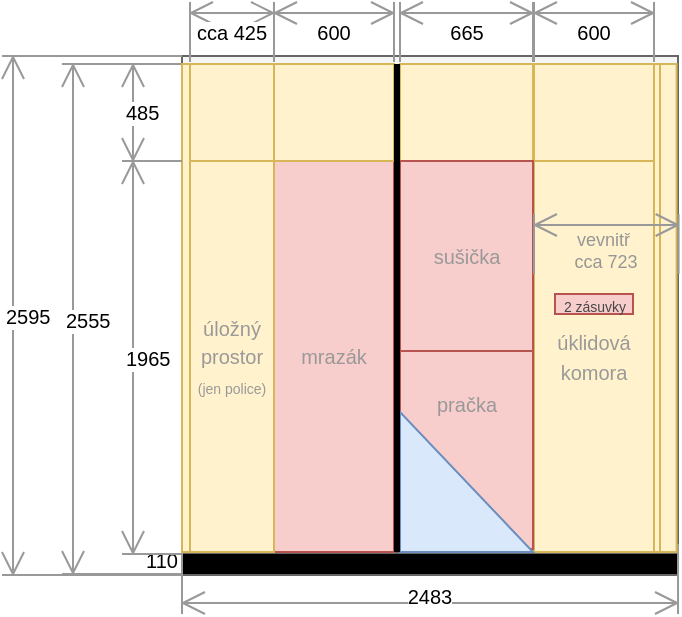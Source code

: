 <mxfile version="20.3.0" type="device" pages="3"><diagram id="vtQquzI4iVmjjQQ1tL-T" name="Page-1"><mxGraphModel dx="670" dy="401" grid="1" gridSize="10" guides="1" tooltips="1" connect="1" arrows="1" fold="1" page="1" pageScale="1" pageWidth="1600" pageHeight="900" math="0" shadow="0"><root><mxCell id="0"/><mxCell id="1" parent="0"/><mxCell id="thXdoWXULZ0o-IUbp3jS-1" value="" style="rounded=0;whiteSpace=wrap;html=1;fillColor=#f5f5f5;fontColor=#333333;strokeColor=#666666;" parent="1" vertex="1"><mxGeometry x="360" y="331" width="248" height="258" as="geometry"/></mxCell><mxCell id="thXdoWXULZ0o-IUbp3jS-2" value="" style="rounded=0;whiteSpace=wrap;html=1;fillColor=#000000;fontColor=#333333;strokeColor=#666666;" parent="1" vertex="1"><mxGeometry x="360" y="579.5" width="248" height="11" as="geometry"/></mxCell><mxCell id="thXdoWXULZ0o-IUbp3jS-4" value="&lt;font style=&quot;font-size: 10px;&quot;&gt;mrazák&lt;/font&gt;" style="rounded=0;whiteSpace=wrap;html=1;fillColor=#f8cecc;strokeColor=#b85450;fontColor=#999999;" parent="1" vertex="1"><mxGeometry x="406" y="383" width="60" height="196" as="geometry"/></mxCell><mxCell id="thXdoWXULZ0o-IUbp3jS-5" value="110" style="shape=dimension;direction=south;whiteSpace=wrap;html=1;align=right;points=[];verticalAlign=middle;labelBackgroundColor=#ffffff;strokeColor=none;fontSize=10;" parent="1" vertex="1"><mxGeometry x="320" y="575" width="40" height="15" as="geometry"/></mxCell><mxCell id="thXdoWXULZ0o-IUbp3jS-9" value="485" style="shape=dimension;direction=south;whiteSpace=wrap;html=1;align=left;points=[];verticalAlign=middle;labelBackgroundColor=#ffffff;strokeColor=#999999;fontSize=10;" parent="1" vertex="1"><mxGeometry x="330" y="335" width="30" height="48.5" as="geometry"/></mxCell><mxCell id="thXdoWXULZ0o-IUbp3jS-20" value="" style="rounded=0;whiteSpace=wrap;html=1;fillColor=#fff2cc;strokeColor=#d6b656;" parent="1" vertex="1"><mxGeometry x="469" y="335" width="66.5" height="48.5" as="geometry"/></mxCell><mxCell id="thXdoWXULZ0o-IUbp3jS-23" value="&lt;font style=&quot;font-size: 10px;&quot;&gt;úklidová&lt;br&gt;komora&lt;/font&gt;" style="rounded=0;whiteSpace=wrap;html=1;fillColor=#fff2cc;strokeColor=#d6b656;fontColor=#999999;" parent="1" vertex="1"><mxGeometry x="536" y="383" width="60" height="196" as="geometry"/></mxCell><mxCell id="thXdoWXULZ0o-IUbp3jS-25" value="" style="rounded=0;whiteSpace=wrap;html=1;fillColor=#fff2cc;strokeColor=#d6b656;" parent="1" vertex="1"><mxGeometry x="536" y="335" width="60" height="48.5" as="geometry"/></mxCell><mxCell id="thXdoWXULZ0o-IUbp3jS-26" value="" style="rounded=0;whiteSpace=wrap;html=1;fillColor=#fff2cc;strokeColor=#d6b656;" parent="1" vertex="1"><mxGeometry x="596" y="335" width="4" height="244" as="geometry"/></mxCell><mxCell id="thXdoWXULZ0o-IUbp3jS-27" value="2483" style="shape=dimension;direction=east;whiteSpace=wrap;html=1;align=center;points=[];verticalAlign=bottom;spacingTop=-8;labelBackgroundColor=#ffffff;strokeColor=#999999;fontSize=10;" parent="1" vertex="1"><mxGeometry x="360" y="575" width="248" height="35" as="geometry"/></mxCell><mxCell id="thXdoWXULZ0o-IUbp3jS-28" value="cca 425" style="shape=dimension;direction=west;whiteSpace=wrap;html=1;align=center;points=[];verticalAlign=middle;labelBackgroundColor=#ffffff;strokeColor=#999999;fontSize=10;" parent="1" vertex="1"><mxGeometry x="364" y="304" width="42" height="30" as="geometry"/></mxCell><mxCell id="thXdoWXULZ0o-IUbp3jS-29" value="600" style="shape=dimension;direction=west;whiteSpace=wrap;html=1;align=center;points=[];verticalAlign=middle;labelBackgroundColor=#ffffff;strokeColor=#999999;fontSize=10;" parent="1" vertex="1"><mxGeometry x="406" y="304" width="60" height="30" as="geometry"/></mxCell><mxCell id="thXdoWXULZ0o-IUbp3jS-30" value="665" style="shape=dimension;direction=west;whiteSpace=wrap;html=1;align=center;points=[];verticalAlign=middle;labelBackgroundColor=#ffffff;strokeColor=#999999;fontSize=10;" parent="1" vertex="1"><mxGeometry x="469" y="304" width="66.5" height="30" as="geometry"/></mxCell><mxCell id="thXdoWXULZ0o-IUbp3jS-31" value="600" style="shape=dimension;direction=west;whiteSpace=wrap;html=1;align=center;points=[];verticalAlign=middle;labelBackgroundColor=#ffffff;strokeColor=#999999;fontSize=10;" parent="1" vertex="1"><mxGeometry x="536" y="304" width="60" height="30" as="geometry"/></mxCell><mxCell id="thXdoWXULZ0o-IUbp3jS-34" value="" style="shape=dimension;direction=west;whiteSpace=wrap;html=1;align=center;points=[];verticalAlign=middle;labelBackgroundColor=#ffffff;strokeColor=none;" parent="1" vertex="1"><mxGeometry x="583" y="304" width="12" height="30" as="geometry"/></mxCell><mxCell id="XLA-jccT_AFtEosVJOcE-8" value="2595" style="shape=dimension;direction=south;whiteSpace=wrap;html=1;align=left;points=[];verticalAlign=middle;labelBackgroundColor=#ffffff;strokeColor=#999999;fontSize=10;" parent="1" vertex="1"><mxGeometry x="270" y="331" width="90" height="259.5" as="geometry"/></mxCell><mxCell id="XLA-jccT_AFtEosVJOcE-9" value="" style="rounded=0;whiteSpace=wrap;html=1;fillColor=#fff2cc;strokeColor=#d6b656;" parent="1" vertex="1"><mxGeometry x="406" y="335" width="60" height="48.5" as="geometry"/></mxCell><mxCell id="9qpBnMWgrXBpUAq98TVv-1" value="&lt;font style=&quot;font-size: 10px;&quot;&gt;pračka&lt;br&gt;&lt;br&gt;&lt;br&gt;&lt;br&gt;&lt;/font&gt;" style="rounded=0;whiteSpace=wrap;html=1;fillColor=#f8cecc;strokeColor=#b85450;fontColor=#999999;" parent="1" vertex="1"><mxGeometry x="469" y="475" width="66.5" height="102.5" as="geometry"/></mxCell><mxCell id="9qpBnMWgrXBpUAq98TVv-5" value="" style="verticalLabelPosition=middle;verticalAlign=middle;html=1;shape=mxgraph.basic.orthogonal_triangle;strokeColor=#6c8ebf;fillColor=#dae8fc;labelPosition=center;align=center;" parent="1" vertex="1"><mxGeometry x="469" y="509" width="66.5" height="70" as="geometry"/></mxCell><mxCell id="9qpBnMWgrXBpUAq98TVv-6" value="&lt;font style=&quot;font-size: 10px;&quot;&gt;sušička&lt;/font&gt;" style="rounded=0;whiteSpace=wrap;html=1;fillColor=#f8cecc;strokeColor=#b85450;fontColor=#999999;" parent="1" vertex="1"><mxGeometry x="469" y="383.5" width="66.5" height="95" as="geometry"/></mxCell><mxCell id="9qpBnMWgrXBpUAq98TVv-8" value="2555" style="shape=dimension;direction=south;whiteSpace=wrap;html=1;align=left;points=[];verticalAlign=middle;labelBackgroundColor=#ffffff;strokeColor=#999999;fontSize=10;" parent="1" vertex="1"><mxGeometry x="300" y="335" width="60" height="255" as="geometry"/></mxCell><mxCell id="iFB1LwRR7I4lRVqYs4Xe-1" value="&lt;span style=&quot;color: rgb(153, 153, 153); font-size: 10px;&quot;&gt;úložný prostor&lt;/span&gt;&lt;div&gt;&lt;font style=&quot;font-size: 7px;&quot; color=&quot;#999999&quot;&gt;(jen police)&lt;/font&gt;&lt;/div&gt;" style="rounded=0;whiteSpace=wrap;html=1;fillColor=#fff2cc;strokeColor=#d6b656;" parent="1" vertex="1"><mxGeometry x="364" y="383" width="42" height="196" as="geometry"/></mxCell><mxCell id="iFB1LwRR7I4lRVqYs4Xe-3" value="" style="rounded=0;whiteSpace=wrap;html=1;fillColor=#fff2cc;strokeColor=#d6b656;" parent="1" vertex="1"><mxGeometry x="360" y="335" width="4" height="244" as="geometry"/></mxCell><mxCell id="wUacO7rickBGHSKvBZhZ-1" value="" style="rounded=0;whiteSpace=wrap;html=1;fillColor=#fff2cc;strokeColor=#d6b656;" parent="1" vertex="1"><mxGeometry x="599" y="335" width="8.3" height="244" as="geometry"/></mxCell><mxCell id="wUacO7rickBGHSKvBZhZ-3" value="&lt;font style=&quot;font-size: 9px;&quot;&gt;vevnitř&amp;nbsp;&lt;/font&gt;&lt;div style=&quot;font-size: 9px;&quot;&gt;&lt;font style=&quot;font-size: 9px;&quot;&gt;cca 723&lt;/font&gt;&lt;/div&gt;" style="shape=dimension;direction=west;whiteSpace=wrap;html=1;align=center;points=[];verticalAlign=top;labelBackgroundColor=none;strokeColor=#999999;fontSize=10;spacing=2;fontColor=#969696;" parent="1" vertex="1"><mxGeometry x="536" y="410" width="72.3" height="30" as="geometry"/></mxCell><mxCell id="VChAA5ZW3DPGqf2qQ0rR-3" value="&lt;font style=&quot;font-size: 7px;&quot;&gt;2 zásuvky&lt;/font&gt;" style="rounded=0;whiteSpace=wrap;html=1;fillColor=#f8cecc;strokeColor=#b85450;verticalAlign=middle;fontColor=#474747;" parent="1" vertex="1"><mxGeometry x="546.5" y="450" width="39" height="10" as="geometry"/></mxCell><mxCell id="VChAA5ZW3DPGqf2qQ0rR-4" value="" style="rounded=0;whiteSpace=wrap;html=1;fillColor=#000000;strokeColor=none;" parent="1" vertex="1"><mxGeometry x="466" y="335" width="3" height="244" as="geometry"/></mxCell><mxCell id="VChAA5ZW3DPGqf2qQ0rR-5" value="" style="rounded=0;whiteSpace=wrap;html=1;fillColor=#fff2cc;strokeColor=#d6b656;" parent="1" vertex="1"><mxGeometry x="364" y="335" width="42" height="48.5" as="geometry"/></mxCell><mxCell id="GfXg0IwwLiztMba5uLme-2" value="1965" style="shape=dimension;direction=south;whiteSpace=wrap;html=1;align=left;points=[];verticalAlign=middle;labelBackgroundColor=#ffffff;strokeColor=#999999;fontSize=10;" parent="1" vertex="1"><mxGeometry x="330" y="383.5" width="30" height="196.5" as="geometry"/></mxCell></root></mxGraphModel></diagram><diagram id="NPwq1txbDXHw4DQ5aIaN" name="Stránka-2"><mxGraphModel dx="869" dy="473" grid="1" gridSize="10" guides="1" tooltips="1" connect="1" arrows="1" fold="1" page="1" pageScale="1" pageWidth="827" pageHeight="1169" math="0" shadow="0">&#xa;      <root>&#xa;        <mxCell id="0"/>&#xa;        <mxCell id="1" parent="0"/>&#xa;        <mxCell id="-_aldPJyZZFv5tS6HtVw-1" value="" style="rounded=0;whiteSpace=wrap;html=1;strokeColor=#666666;fillColor=#f5f5f5;fontColor=#999999;fontSize=10;" vertex="1" parent="1">&#xa;          <mxGeometry x="770" y="431" width="360" height="259.5" as="geometry"/>&#xa;        </mxCell>&#xa;        <mxCell id="AQBCbU_LqzJ5IY1WtWaT-2" value="" style="rounded=0;whiteSpace=wrap;html=1;fillColor=#fff2cc;strokeColor=#d6b656;fontSize=10;fontColor=#999999;" vertex="1" parent="1">&#xa;          <mxGeometry x="827" y="483.5" width="60" height="56.5" as="geometry"/>&#xa;        </mxCell>&#xa;        <mxCell id="-_aldPJyZZFv5tS6HtVw-2" value="" style="rounded=0;whiteSpace=wrap;html=1;fillColor=#000000;fontColor=#999999;strokeColor=none;fontSize=10;flipV=1;" vertex="1" parent="1">&#xa;          <mxGeometry x="774" y="680" width="346" height="11" as="geometry"/>&#xa;        </mxCell>&#xa;        <mxCell id="AYKaxpVMOgMmkTwLhAic-2" value="" style="rounded=0;whiteSpace=wrap;html=1;fillColor=#f8cecc;strokeColor=#b85450;fontSize=10;" vertex="1" parent="1">&#xa;          <mxGeometry x="827" y="590" width="60" height="90" as="geometry"/>&#xa;        </mxCell>&#xa;        <mxCell id="-_aldPJyZZFv5tS6HtVw-3" value="110" style="shape=dimension;direction=south;whiteSpace=wrap;html=1;align=right;points=[];verticalAlign=middle;labelBackgroundColor=#ffffff;strokeColor=none;fontSize=10;fontColor=#999999;" vertex="1" parent="1">&#xa;          <mxGeometry x="730" y="680" width="40" height="11" as="geometry"/>&#xa;        </mxCell>&#xa;        <mxCell id="-_aldPJyZZFv5tS6HtVw-7" value="myčka" style="rounded=0;whiteSpace=wrap;html=1;fillColor=#f8cecc;strokeColor=#b85450;fontColor=#999999;fontSize=10;verticalAlign=top;" vertex="1" parent="1">&#xa;          <mxGeometry x="950" y="598" width="60" height="81" as="geometry"/>&#xa;        </mxCell>&#xa;        <mxCell id="-_aldPJyZZFv5tS6HtVw-8" value="3460" style="shape=dimension;direction=east;whiteSpace=wrap;html=1;align=center;points=[];verticalAlign=bottom;spacingTop=-8;labelBackgroundColor=#ffffff;strokeColor=#999999;fontSize=10;fontColor=#999999;" vertex="1" parent="1">&#xa;          <mxGeometry x="774" y="675" width="346" height="35" as="geometry"/>&#xa;        </mxCell>&#xa;        <mxCell id="-_aldPJyZZFv5tS6HtVw-9" value="600" style="shape=dimension;direction=west;whiteSpace=wrap;html=1;align=center;points=[];verticalAlign=middle;labelBackgroundColor=#ffffff;strokeColor=#999999;fontSize=10;fontColor=#999999;" vertex="1" parent="1">&#xa;          <mxGeometry x="827" y="400" width="60" height="30" as="geometry"/>&#xa;        </mxCell>&#xa;        <mxCell id="-_aldPJyZZFv5tS6HtVw-10" value="dřez" style="rounded=0;whiteSpace=wrap;html=1;fillColor=#dae8fc;strokeColor=#6c8ebf;fontSize=10;fontColor=#999999;" vertex="1" parent="1">&#xa;          <mxGeometry x="1010" y="598" width="110" height="31" as="geometry"/>&#xa;        </mxCell>&#xa;        <mxCell id="-_aldPJyZZFv5tS6HtVw-11" value="610" style="shape=dimension;direction=south;whiteSpace=wrap;html=1;align=left;points=[];verticalAlign=middle;labelBackgroundColor=#ffffff;strokeColor=#999999;flipV=1;flipH=1;fontSize=10;fontColor=#999999;" vertex="1" parent="1">&#xa;          <mxGeometry x="1120" y="537" width="30" height="61" as="geometry"/>&#xa;        </mxCell>&#xa;        <mxCell id="-_aldPJyZZFv5tS6HtVw-12" value="2595" style="shape=dimension;direction=south;whiteSpace=wrap;html=1;align=left;points=[];verticalAlign=middle;labelBackgroundColor=#ffffff;strokeColor=#999999;fontSize=10;fontColor=#999999;" vertex="1" parent="1">&#xa;          <mxGeometry x="680" y="430" width="90" height="261" as="geometry"/>&#xa;        </mxCell>&#xa;        <mxCell id="-_aldPJyZZFv5tS6HtVw-13" value="1960" style="shape=dimension;direction=south;whiteSpace=wrap;html=1;align=left;points=[];verticalAlign=middle;labelBackgroundColor=#ffffff;strokeColor=#999999;fontSize=10;fontColor=#999999;" vertex="1" parent="1">&#xa;          <mxGeometry x="740" y="483.5" width="30" height="196" as="geometry"/>&#xa;        </mxCell>&#xa;        <mxCell id="-_aldPJyZZFv5tS6HtVw-15" value="odpad&lt;br style=&quot;font-size: 10px;&quot;&gt;směsný/plast/papír&lt;div&gt;/sklo&lt;span style=&quot;background-color: initial;&quot;&gt;kov&lt;/span&gt;&lt;/div&gt;" style="rounded=0;whiteSpace=wrap;html=1;fillColor=#fff2cc;strokeColor=#d6b656;fontColor=#999999;fontSize=10;" vertex="1" parent="1">&#xa;          <mxGeometry x="1010" y="629" width="110" height="51" as="geometry"/>&#xa;        </mxCell>&#xa;        <mxCell id="-_aldPJyZZFv5tS6HtVw-16" value="1100" style="shape=dimension;direction=west;whiteSpace=wrap;html=1;align=center;points=[];verticalAlign=middle;labelBackgroundColor=#ffffff;strokeColor=#999999;fontSize=10;fontColor=#999999;" vertex="1" parent="1">&#xa;          <mxGeometry x="1010" y="570" width="110" height="30" as="geometry"/>&#xa;        </mxCell>&#xa;        <mxCell id="-_aldPJyZZFv5tS6HtVw-19" value="" style="rounded=0;whiteSpace=wrap;html=1;fillColor=#fff2cc;strokeColor=#d6b656;fontSize=10;fontColor=#999999;" vertex="1" parent="1">&#xa;          <mxGeometry x="774" y="435" width="50" height="48.5" as="geometry"/>&#xa;        </mxCell>&#xa;        <mxCell id="-_aldPJyZZFv5tS6HtVw-23" value="600" style="shape=dimension;direction=west;whiteSpace=wrap;html=1;align=center;points=[];verticalAlign=middle;labelBackgroundColor=#ffffff;strokeColor=#999999;fontSize=10;fontColor=#999999;" vertex="1" parent="1">&#xa;          <mxGeometry x="950" y="570" width="60" height="30" as="geometry"/>&#xa;        </mxCell>&#xa;        <mxCell id="-_aldPJyZZFv5tS6HtVw-24" value="lednice" style="rounded=0;whiteSpace=wrap;html=1;fillColor=#f8cecc;strokeColor=#b85450;fontColor=#999999;fontSize=10;" vertex="1" parent="1">&#xa;          <mxGeometry x="890" y="483" width="60" height="197" as="geometry"/>&#xa;        </mxCell>&#xa;        <mxCell id="-_aldPJyZZFv5tS6HtVw-25" value="" style="verticalLabelPosition=bottom;verticalAlign=top;html=1;shape=mxgraph.basic.orthogonal_triangle;strokeColor=#6c8ebf;fillColor=#dae8fc;fontSize=10;fontColor=#999999;" vertex="1" parent="1">&#xa;          <mxGeometry x="950" y="599" width="60" height="81" as="geometry"/>&#xa;        </mxCell>&#xa;        <mxCell id="-_aldPJyZZFv5tS6HtVw-29" value="" style="rounded=0;whiteSpace=wrap;html=1;fillColor=#fff2cc;strokeColor=#d6b656;fontSize=10;fontColor=#999999;" vertex="1" parent="1">&#xa;          <mxGeometry x="827" y="435" width="60" height="48.5" as="geometry"/>&#xa;        </mxCell>&#xa;        <mxCell id="-_aldPJyZZFv5tS6HtVw-30" value="600" style="shape=dimension;direction=west;whiteSpace=wrap;html=1;align=center;points=[];verticalAlign=middle;labelBackgroundColor=#ffffff;strokeColor=#999999;fontSize=10;fontColor=#999999;" vertex="1" parent="1">&#xa;          <mxGeometry x="890" y="400" width="60" height="30" as="geometry"/>&#xa;        </mxCell>&#xa;        <mxCell id="-_aldPJyZZFv5tS6HtVw-31" value="" style="rounded=0;whiteSpace=wrap;html=1;fillColor=#fff2cc;strokeColor=#d6b656;fontSize=10;fontColor=#999999;" vertex="1" parent="1">&#xa;          <mxGeometry x="950" y="435" width="85" height="48.5" as="geometry"/>&#xa;        </mxCell>&#xa;        <mxCell id="-_aldPJyZZFv5tS6HtVw-33" value="" style="rounded=0;whiteSpace=wrap;html=1;fillColor=#fff2cc;strokeColor=#d6b656;fontSize=10;fontColor=#999999;" vertex="1" parent="1">&#xa;          <mxGeometry x="1035" y="435" width="85" height="48.5" as="geometry"/>&#xa;        </mxCell>&#xa;        <mxCell id="-_aldPJyZZFv5tS6HtVw-35" value="850" style="shape=dimension;direction=west;whiteSpace=wrap;html=1;align=center;points=[];verticalAlign=middle;labelBackgroundColor=#ffffff;strokeColor=#999999;fontSize=10;fontColor=#999999;" vertex="1" parent="1">&#xa;          <mxGeometry x="950" y="400" width="85" height="30" as="geometry"/>&#xa;        </mxCell>&#xa;        <mxCell id="-_aldPJyZZFv5tS6HtVw-36" value="850" style="shape=dimension;direction=west;whiteSpace=wrap;html=1;align=center;points=[];verticalAlign=middle;labelBackgroundColor=#ffffff;strokeColor=#999999;fontSize=10;fontColor=#999999;" vertex="1" parent="1">&#xa;          <mxGeometry x="1035" y="400" width="85" height="30" as="geometry"/>&#xa;        </mxCell>&#xa;        <mxCell id="-_aldPJyZZFv5tS6HtVw-37" value="potřavinová skříň" style="rounded=0;whiteSpace=wrap;html=1;fillColor=#fff2cc;strokeColor=#d6b656;fontSize=10;fontColor=#999999;" vertex="1" parent="1">&#xa;          <mxGeometry x="774" y="483" width="50" height="197" as="geometry"/>&#xa;        </mxCell>&#xa;        <mxCell id="-_aldPJyZZFv5tS6HtVw-40" value="2555" style="shape=dimension;direction=south;whiteSpace=wrap;html=1;align=left;points=[];verticalAlign=middle;labelBackgroundColor=#ffffff;strokeColor=#999999;fontSize=10;fontColor=#999999;" vertex="1" parent="1">&#xa;          <mxGeometry x="710" y="435" width="440" height="256" as="geometry"/>&#xa;        </mxCell>&#xa;        <mxCell id="-_aldPJyZZFv5tS6HtVw-41" value="485" style="shape=dimension;direction=south;whiteSpace=wrap;html=1;align=left;points=[];verticalAlign=middle;labelBackgroundColor=#ffffff;strokeColor=#999999;flipV=1;flipH=1;fontSize=10;fontColor=#999999;" vertex="1" parent="1">&#xa;          <mxGeometry x="1120" y="435" width="30" height="48.5" as="geometry"/>&#xa;        </mxCell>&#xa;        <mxCell id="-_aldPJyZZFv5tS6HtVw-42" value="&lt;span style=&quot;font-size: 10px;&quot;&gt;vyklápěcí&lt;/span&gt;&lt;div&gt;&lt;span style=&quot;font-size: 10px;&quot;&gt;1x police&lt;/span&gt;&lt;/div&gt;" style="rounded=0;whiteSpace=wrap;html=1;fillColor=#fff2cc;strokeColor=#d6b656;fontSize=10;fontColor=#999999;" vertex="1" parent="1">&#xa;          <mxGeometry x="950" y="483.5" width="85" height="54" as="geometry"/>&#xa;        </mxCell>&#xa;        <mxCell id="-_aldPJyZZFv5tS6HtVw-43" value="vyklápěcí&lt;div&gt;1x police&lt;/div&gt;" style="rounded=0;whiteSpace=wrap;html=1;fillColor=#fff2cc;strokeColor=#d6b656;fontSize=10;fontColor=#999999;" vertex="1" parent="1">&#xa;          <mxGeometry x="1035" y="483.5" width="85" height="54" as="geometry"/>&#xa;        </mxCell>&#xa;        <mxCell id="-_aldPJyZZFv5tS6HtVw-44" value="540" style="shape=dimension;direction=south;whiteSpace=wrap;html=1;align=left;points=[];verticalAlign=middle;labelBackgroundColor=#ffffff;strokeColor=#999999;flipV=1;flipH=1;fontSize=10;fontColor=#999999;" vertex="1" parent="1">&#xa;          <mxGeometry x="1120" y="483.5" width="30" height="54" as="geometry"/>&#xa;        </mxCell>&#xa;        <mxCell id="-_aldPJyZZFv5tS6HtVw-45" value="485" style="shape=dimension;direction=south;whiteSpace=wrap;html=1;align=left;points=[];verticalAlign=middle;labelBackgroundColor=#ffffff;strokeColor=#999999;flipV=1;flipH=0;fontSize=10;fontColor=#999999;" vertex="1" parent="1">&#xa;          <mxGeometry x="740" y="435" width="30" height="48.5" as="geometry"/>&#xa;        </mxCell>&#xa;        <mxCell id="-_aldPJyZZFv5tS6HtVw-46" value="810" style="shape=dimension;direction=south;whiteSpace=wrap;html=1;align=left;points=[];verticalAlign=middle;labelBackgroundColor=#ffffff;strokeColor=#999999;flipV=1;flipH=1;fontSize=10;fontColor=#999999;" vertex="1" parent="1">&#xa;          <mxGeometry x="1120" y="598" width="30" height="81" as="geometry"/>&#xa;        </mxCell>&#xa;        <mxCell id="-_aldPJyZZFv5tS6HtVw-47" value="" style="rounded=0;whiteSpace=wrap;html=1;fillColor=#fff2cc;strokeColor=#d6b656;fontSize=10;fontColor=#999999;" vertex="1" parent="1">&#xa;          <mxGeometry x="890" y="435" width="60" height="48.5" as="geometry"/>&#xa;        </mxCell>&#xa;        <mxCell id="AYKaxpVMOgMmkTwLhAic-1" value="trouba" style="rounded=0;whiteSpace=wrap;html=1;fillColor=#f8cecc;strokeColor=#b85450;fontColor=#999999;fontSize=10;" vertex="1" parent="1">&#xa;          <mxGeometry x="827" y="538" width="60" height="60" as="geometry"/>&#xa;        </mxCell>&#xa;        <mxCell id="AYKaxpVMOgMmkTwLhAic-3" value="výklop/&#10;mikrovlnka" style="text;overflow=hidden;rounded=0;align=center;fontSize=10;fontStyle=0;fontColor=#999999;textShadow=0;" vertex="1" parent="1">&#xa;          <mxGeometry x="817" y="491" width="80" height="40" as="geometry"/>&#xa;        </mxCell>&#xa;        <mxCell id="AYKaxpVMOgMmkTwLhAic-4" value="" style="rounded=0;whiteSpace=wrap;html=1;fillColor=#000000;strokeColor=none;fontSize=10;fontColor=#999999;" vertex="1" parent="1">&#xa;          <mxGeometry x="887" y="435" width="3" height="245" as="geometry"/>&#xa;        </mxCell>&#xa;        <mxCell id="AYKaxpVMOgMmkTwLhAic-5" value="" style="rounded=0;whiteSpace=wrap;html=1;fillColor=#000000;strokeColor=none;fontSize=10;fontColor=#999999;" vertex="1" parent="1">&#xa;          <mxGeometry x="824" y="435" width="3" height="245" as="geometry"/>&#xa;        </mxCell>&#xa;        <mxCell id="AYKaxpVMOgMmkTwLhAic-6" value="500" style="shape=dimension;direction=west;whiteSpace=wrap;html=1;align=center;points=[];verticalAlign=middle;labelBackgroundColor=#ffffff;strokeColor=#999999;fontSize=10;fontColor=#999999;" vertex="1" parent="1">&#xa;          <mxGeometry x="774" y="400" width="50" height="30" as="geometry"/>&#xa;        </mxCell>&#xa;        <mxCell id="AQBCbU_LqzJ5IY1WtWaT-3" value="menší chladnička&#10;(+ police, celkem &#10;výška 810)" style="text;overflow=hidden;rounded=0;align=center;fontSize=8;fontStyle=0;fontColor=#999999;textShadow=0;rotation=-90;" vertex="1" parent="1">&#xa;          <mxGeometry x="817" y="619.5" width="80" height="40" as="geometry"/>&#xa;        </mxCell>&#xa;      </root>&#xa;    </mxGraphModel></diagram><diagram id="0uBqp_kQ6CjnO-ztFYsx" name="Stránka-3"><mxGraphModel dx="-253" dy="312" grid="1" gridSize="10" guides="1" tooltips="1" connect="1" arrows="1" fold="1" page="1" pageScale="1" pageWidth="827" pageHeight="1169" math="0" shadow="0">&#xa;      <root>&#xa;        <mxCell id="0"/>&#xa;        <mxCell id="1" parent="0"/>&#xa;        <mxCell id="HmP9bYXMVaWnfaCbcSa8-7" value="2418 (2416?)" style="shape=dimension;direction=east;whiteSpace=wrap;html=1;align=center;points=[];verticalAlign=bottom;spacingTop=-8;labelBackgroundColor=#ffffff;strokeColor=#999999;fontSize=8;fontColor=#ff0000;" vertex="1" parent="1">&#xa;          <mxGeometry x="950" y="530" width="241.8" height="60" as="geometry"/>&#xa;        </mxCell>&#xa;        <mxCell id="HmP9bYXMVaWnfaCbcSa8-8" value="630" style="shape=dimension;direction=north;whiteSpace=wrap;html=1;align=right;points=[];verticalAlign=middle;labelBackgroundColor=#ffffff;strokeColor=#999999;fontSize=8;" vertex="1" parent="1">&#xa;          <mxGeometry x="1190" y="467" width="30" height="63" as="geometry"/>&#xa;        </mxCell>&#xa;        <mxCell id="HmP9bYXMVaWnfaCbcSa8-10" value="&lt;font color=&quot;#4d4d4d&quot; style=&quot;font-size: 8px;&quot;&gt;bar&lt;/font&gt;" style="rounded=0;whiteSpace=wrap;html=1;fillColor=#000000;strokeColor=#314354;verticalAlign=bottom;fontColor=#ffffff;fontSize=8;" vertex="1" parent="1">&#xa;          <mxGeometry x="950" y="445.3" width="160" height="3" as="geometry"/>&#xa;        </mxCell>&#xa;        <mxCell id="HmP9bYXMVaWnfaCbcSa8-14" value="" style="rounded=0;whiteSpace=wrap;html=1;fillColor=#fff2cc;strokeColor=#d6b656;fontSize=8;" vertex="1" parent="1">&#xa;          <mxGeometry x="954.6" y="467" width="58.1" height="63" as="geometry"/>&#xa;        </mxCell>&#xa;        <mxCell id="HmP9bYXMVaWnfaCbcSa8-15" value="" style="rounded=0;whiteSpace=wrap;html=1;fillColor=#fff2cc;strokeColor=#d6b656;fontSize=8;" vertex="1" parent="1">&#xa;          <mxGeometry x="950" y="467" width="4.6" height="63" as="geometry"/>&#xa;        </mxCell>&#xa;        <mxCell id="HmP9bYXMVaWnfaCbcSa8-17" value="1600" style="shape=dimension;direction=west;whiteSpace=wrap;html=1;align=center;points=[];verticalAlign=top;spacingTop=-8;labelBackgroundColor=#ffffff;strokeColor=#999999;fontSize=8;" vertex="1" parent="1">&#xa;          <mxGeometry x="950" y="420" width="160" height="30" as="geometry"/>&#xa;        </mxCell>&#xa;        <mxCell id="HmP9bYXMVaWnfaCbcSa8-18" value="581" style="shape=dimension;whiteSpace=wrap;html=1;align=center;points=[];verticalAlign=bottom;spacingBottom=-5;labelBackgroundColor=#ffffff;strokeColor=#999999;fontColor=#4D4D4D;fontSize=8;" vertex="1" parent="1">&#xa;          <mxGeometry x="954.9" y="530" width="58.1" height="40" as="geometry"/>&#xa;        </mxCell>&#xa;        <mxCell id="REJS8hg_BPs3y-MoNJ_Y-1" value="" style="rounded=0;whiteSpace=wrap;html=1;fillColor=#fff2cc;strokeColor=#d6b656;fontSize=8;" vertex="1" parent="1">&#xa;          <mxGeometry x="1013" y="467" width="58.1" height="63" as="geometry"/>&#xa;        </mxCell>&#xa;        <mxCell id="REJS8hg_BPs3y-MoNJ_Y-2" value="" style="rounded=0;whiteSpace=wrap;html=1;fillColor=#fff2cc;strokeColor=#d6b656;fontSize=8;" vertex="1" parent="1">&#xa;          <mxGeometry x="1071.1" y="467" width="58.1" height="63" as="geometry"/>&#xa;        </mxCell>&#xa;        <mxCell id="REJS8hg_BPs3y-MoNJ_Y-3" value="" style="rounded=0;whiteSpace=wrap;html=1;fillColor=#fff2cc;strokeColor=#d6b656;fontSize=8;" vertex="1" parent="1">&#xa;          <mxGeometry x="1129.2" y="467" width="58.1" height="63" as="geometry"/>&#xa;        </mxCell>&#xa;        <mxCell id="vmFx4tuXn1_Kn0GaISGi-1" value="" style="rounded=0;whiteSpace=wrap;html=1;fillColor=#fff2cc;strokeColor=#d6b656;fontSize=8;" vertex="1" parent="1">&#xa;          <mxGeometry x="1187" y="467" width="4.6" height="63" as="geometry"/>&#xa;        </mxCell>&#xa;        <mxCell id="iHMfX-iS8ZrSQHx_v-BU-1" value="581" style="shape=dimension;whiteSpace=wrap;html=1;align=center;points=[];verticalAlign=bottom;spacingBottom=-5;labelBackgroundColor=#ffffff;strokeColor=#999999;fontColor=#4D4D4D;fontSize=8;" vertex="1" parent="1">&#xa;          <mxGeometry x="1013" y="530" width="58.1" height="40" as="geometry"/>&#xa;        </mxCell>&#xa;        <mxCell id="iHMfX-iS8ZrSQHx_v-BU-3" value="581" style="shape=dimension;whiteSpace=wrap;html=1;align=center;points=[];verticalAlign=bottom;spacingBottom=-5;labelBackgroundColor=#ffffff;strokeColor=#999999;fontColor=#4D4D4D;fontSize=8;" vertex="1" parent="1">&#xa;          <mxGeometry x="1071.1" y="530" width="58.1" height="40" as="geometry"/>&#xa;        </mxCell>&#xa;        <mxCell id="iHMfX-iS8ZrSQHx_v-BU-4" value="581" style="shape=dimension;whiteSpace=wrap;html=1;align=center;points=[];verticalAlign=bottom;spacingBottom=-5;labelBackgroundColor=#ffffff;strokeColor=#999999;fontColor=#4D4D4D;fontSize=8;" vertex="1" parent="1">&#xa;          <mxGeometry x="1128.9" y="530" width="58.1" height="40" as="geometry"/>&#xa;        </mxCell>&#xa;        <mxCell id="iHMfX-iS8ZrSQHx_v-BU-5" value="" style="rounded=0;whiteSpace=wrap;html=1;fillColor=#fff2cc;strokeColor=#d6b656;fontSize=8;rotation=90;" vertex="1" parent="1">&#xa;          <mxGeometry x="1063.4" y="336" width="15" height="241.6" as="geometry"/>&#xa;        </mxCell>&#xa;        <mxCell id="iHMfX-iS8ZrSQHx_v-BU-6" value="" style="rounded=0;whiteSpace=wrap;html=1;fillColor=#000000;strokeColor=#d6b656;fontSize=8;rotation=90;" vertex="1" parent="1">&#xa;          <mxGeometry x="1068.72" y="346.38" width="3" height="237.5" as="geometry"/>&#xa;        </mxCell>&#xa;        <mxCell id="iHMfX-iS8ZrSQHx_v-BU-9" value="" style="rounded=0;whiteSpace=wrap;html=1;fillColor=#000000;strokeColor=#d6b656;fontSize=8;rotation=90;" vertex="1" parent="1">&#xa;          <mxGeometry x="1064.85" y="417.25" width="11" height="237.5" as="geometry"/>&#xa;        </mxCell>&#xa;        <mxCell id="iHMfX-iS8ZrSQHx_v-BU-10" value="150" style="shape=dimension;direction=north;whiteSpace=wrap;html=1;align=left;points=[];verticalAlign=middle;labelBackgroundColor=#ffffff;strokeColor=#999999;fontSize=8;" vertex="1" parent="1">&#xa;          <mxGeometry x="1191.8" y="449.3" width="30" height="15" as="geometry"/>&#xa;        </mxCell>&#xa;        <mxCell id="iHMfX-iS8ZrSQHx_v-BU-11" value="920" style="shape=dimension;direction=north;whiteSpace=wrap;html=1;align=right;points=[];verticalAlign=middle;labelBackgroundColor=#ffffff;strokeColor=#999999;fontSize=8;flipH=1;aspect=fixed;" vertex="1" parent="1">&#xa;          <mxGeometry x="930" y="449.3" width="20" height="92" as="geometry"/>&#xa;        </mxCell>&#xa;        <mxCell id="iHMfX-iS8ZrSQHx_v-BU-12" value="2418 (2417?)" style="shape=dimension;direction=east;whiteSpace=wrap;html=1;align=center;points=[];verticalAlign=bottom;spacingTop=-8;labelBackgroundColor=#ffffff;strokeColor=#999999;fontSize=8;fontColor=#ff0000;" vertex="1" parent="1">&#xa;          <mxGeometry x="950" y="722.5" width="241.8" height="60" as="geometry"/>&#xa;        </mxCell>&#xa;        <mxCell id="iHMfX-iS8ZrSQHx_v-BU-13" value="630" style="shape=dimension;direction=north;whiteSpace=wrap;html=1;align=right;points=[];verticalAlign=middle;labelBackgroundColor=#ffffff;strokeColor=#999999;fontSize=8;" vertex="1" parent="1">&#xa;          <mxGeometry x="1190" y="659.5" width="30" height="63" as="geometry"/>&#xa;        </mxCell>&#xa;        <mxCell id="iHMfX-iS8ZrSQHx_v-BU-14" value="&lt;font color=&quot;#4d4d4d&quot; style=&quot;font-size: 8px;&quot;&gt;bar&lt;/font&gt;" style="rounded=0;whiteSpace=wrap;html=1;fillColor=#000000;strokeColor=#314354;verticalAlign=bottom;fontColor=#ffffff;fontSize=8;" vertex="1" parent="1">&#xa;          <mxGeometry x="950" y="637.8" width="160" height="3" as="geometry"/>&#xa;        </mxCell>&#xa;        <mxCell id="iHMfX-iS8ZrSQHx_v-BU-15" value="" style="rounded=0;whiteSpace=wrap;html=1;fillColor=#fff2cc;strokeColor=#d6b656;fontSize=8;" vertex="1" parent="1">&#xa;          <mxGeometry x="954.87" y="659.5" width="77.5" height="31.5" as="geometry"/>&#xa;        </mxCell>&#xa;        <mxCell id="iHMfX-iS8ZrSQHx_v-BU-16" value="" style="rounded=0;whiteSpace=wrap;html=1;fillColor=#fff2cc;strokeColor=#d6b656;fontSize=8;" vertex="1" parent="1">&#xa;          <mxGeometry x="950" y="659.5" width="4.6" height="63" as="geometry"/>&#xa;        </mxCell>&#xa;        <mxCell id="iHMfX-iS8ZrSQHx_v-BU-17" value="1600" style="shape=dimension;direction=west;whiteSpace=wrap;html=1;align=center;points=[];verticalAlign=top;spacingTop=-8;labelBackgroundColor=#ffffff;strokeColor=#999999;fontSize=8;" vertex="1" parent="1">&#xa;          <mxGeometry x="950" y="612.5" width="160" height="30" as="geometry"/>&#xa;        </mxCell>&#xa;        <mxCell id="iHMfX-iS8ZrSQHx_v-BU-18" value="775" style="shape=dimension;whiteSpace=wrap;html=1;align=center;points=[];verticalAlign=bottom;spacingBottom=-5;labelBackgroundColor=#ffffff;strokeColor=#999999;fontColor=#4D4D4D;fontSize=8;" vertex="1" parent="1">&#xa;          <mxGeometry x="954.9" y="722.5" width="77.5" height="40" as="geometry"/>&#xa;        </mxCell>&#xa;        <mxCell id="iHMfX-iS8ZrSQHx_v-BU-22" value="" style="rounded=0;whiteSpace=wrap;html=1;fillColor=#fff2cc;strokeColor=#d6b656;fontSize=8;" vertex="1" parent="1">&#xa;          <mxGeometry x="1187" y="659.5" width="4.6" height="63" as="geometry"/>&#xa;        </mxCell>&#xa;        <mxCell id="iHMfX-iS8ZrSQHx_v-BU-26" value="" style="rounded=0;whiteSpace=wrap;html=1;fillColor=#fff2cc;strokeColor=#d6b656;fontSize=8;rotation=90;" vertex="1" parent="1">&#xa;          <mxGeometry x="1063.4" y="528.5" width="15" height="241.6" as="geometry"/>&#xa;        </mxCell>&#xa;        <mxCell id="iHMfX-iS8ZrSQHx_v-BU-27" value="" style="rounded=0;whiteSpace=wrap;html=1;fillColor=#000000;strokeColor=#d6b656;fontSize=8;rotation=90;" vertex="1" parent="1">&#xa;          <mxGeometry x="1068.72" y="538.88" width="3" height="237.5" as="geometry"/>&#xa;        </mxCell>&#xa;        <mxCell id="iHMfX-iS8ZrSQHx_v-BU-28" value="" style="rounded=0;whiteSpace=wrap;html=1;fillColor=#000000;strokeColor=#d6b656;fontSize=8;rotation=90;" vertex="1" parent="1">&#xa;          <mxGeometry x="1064.85" y="609.75" width="11" height="237.5" as="geometry"/>&#xa;        </mxCell>&#xa;        <mxCell id="iHMfX-iS8ZrSQHx_v-BU-29" value="150" style="shape=dimension;direction=north;whiteSpace=wrap;html=1;align=left;points=[];verticalAlign=middle;labelBackgroundColor=#ffffff;strokeColor=#999999;fontSize=8;" vertex="1" parent="1">&#xa;          <mxGeometry x="1191.8" y="641.8" width="30" height="15" as="geometry"/>&#xa;        </mxCell>&#xa;        <mxCell id="iHMfX-iS8ZrSQHx_v-BU-30" value="920" style="shape=dimension;direction=north;whiteSpace=wrap;html=1;align=right;points=[];verticalAlign=middle;labelBackgroundColor=#ffffff;strokeColor=#999999;fontSize=8;flipH=1;aspect=fixed;" vertex="1" parent="1">&#xa;          <mxGeometry x="930" y="641.8" width="20" height="92" as="geometry"/>&#xa;        </mxCell>&#xa;        <mxCell id="iHMfX-iS8ZrSQHx_v-BU-31" value="" style="rounded=0;whiteSpace=wrap;html=1;fillColor=#fff2cc;strokeColor=#d6b656;fontSize=8;" vertex="1" parent="1">&#xa;          <mxGeometry x="1032.5" y="659.5" width="77.5" height="31.5" as="geometry"/>&#xa;        </mxCell>&#xa;        <mxCell id="iHMfX-iS8ZrSQHx_v-BU-33" value="" style="rounded=0;whiteSpace=wrap;html=1;fillColor=#fff2cc;strokeColor=#d6b656;fontSize=8;" vertex="1" parent="1">&#xa;          <mxGeometry x="954.87" y="691" width="77.5" height="31.5" as="geometry"/>&#xa;        </mxCell>&#xa;        <mxCell id="iHMfX-iS8ZrSQHx_v-BU-34" value="" style="rounded=0;whiteSpace=wrap;html=1;fillColor=#fff2cc;strokeColor=#d6b656;fontSize=8;" vertex="1" parent="1">&#xa;          <mxGeometry x="1032.77" y="691" width="77.5" height="31.5" as="geometry"/>&#xa;        </mxCell>&#xa;        <mxCell id="iHMfX-iS8ZrSQHx_v-BU-35" value="" style="rounded=0;whiteSpace=wrap;html=1;fillColor=#fff2cc;strokeColor=#d6b656;fontSize=8;" vertex="1" parent="1">&#xa;          <mxGeometry x="1110.07" y="691" width="77.5" height="31.5" as="geometry"/>&#xa;        </mxCell>&#xa;        <mxCell id="iHMfX-iS8ZrSQHx_v-BU-36" value="775" style="shape=dimension;whiteSpace=wrap;html=1;align=center;points=[];verticalAlign=bottom;spacingBottom=-5;labelBackgroundColor=#ffffff;strokeColor=#999999;fontColor=#4D4D4D;fontSize=8;" vertex="1" parent="1">&#xa;          <mxGeometry x="1032.5" y="722.5" width="77.5" height="40" as="geometry"/>&#xa;        </mxCell>&#xa;        <mxCell id="iHMfX-iS8ZrSQHx_v-BU-37" value="775" style="shape=dimension;whiteSpace=wrap;html=1;align=center;points=[];verticalAlign=bottom;spacingBottom=-5;labelBackgroundColor=#ffffff;strokeColor=#999999;fontColor=#4D4D4D;fontSize=8;" vertex="1" parent="1">&#xa;          <mxGeometry x="1110.27" y="722.5" width="77.5" height="40" as="geometry"/>&#xa;        </mxCell>&#xa;        <mxCell id="iHMfX-iS8ZrSQHx_v-BU-38" value="" style="rounded=0;whiteSpace=wrap;html=1;fillColor=#fff2cc;strokeColor=#d6b656;fontSize=8;rotation=90;" vertex="1" parent="1">&#xa;          <mxGeometry x="988.62" y="632" width="10" height="70.6" as="geometry"/>&#xa;        </mxCell>&#xa;        <mxCell id="iHMfX-iS8ZrSQHx_v-BU-42" value="" style="rounded=0;whiteSpace=wrap;html=1;fillColor=#fad9d5;strokeColor=#ae4132;fontSize=8;rotation=90;" vertex="1" parent="1">&#xa;          <mxGeometry x="1172" y="639.3" width="9" height="20" as="geometry"/>&#xa;        </mxCell>&#xa;        <mxCell id="iHMfX-iS8ZrSQHx_v-BU-43" value="" style="rounded=0;whiteSpace=wrap;html=1;fillColor=#fff2cc;strokeColor=#d6b656;fontSize=8;" vertex="1" parent="1">&#xa;          <mxGeometry x="1110.27" y="659.5" width="77.5" height="31.5" as="geometry"/>&#xa;        </mxCell>&#xa;        <mxCell id="iHMfX-iS8ZrSQHx_v-BU-44" value="" style="rounded=0;whiteSpace=wrap;html=1;fillColor=#fff2cc;strokeColor=#d6b656;fontSize=8;rotation=90;" vertex="1" parent="1">&#xa;          <mxGeometry x="1144.02" y="632" width="10" height="70.6" as="geometry"/>&#xa;        </mxCell>&#xa;      </root>&#xa;    </mxGraphModel></diagram></mxfile>